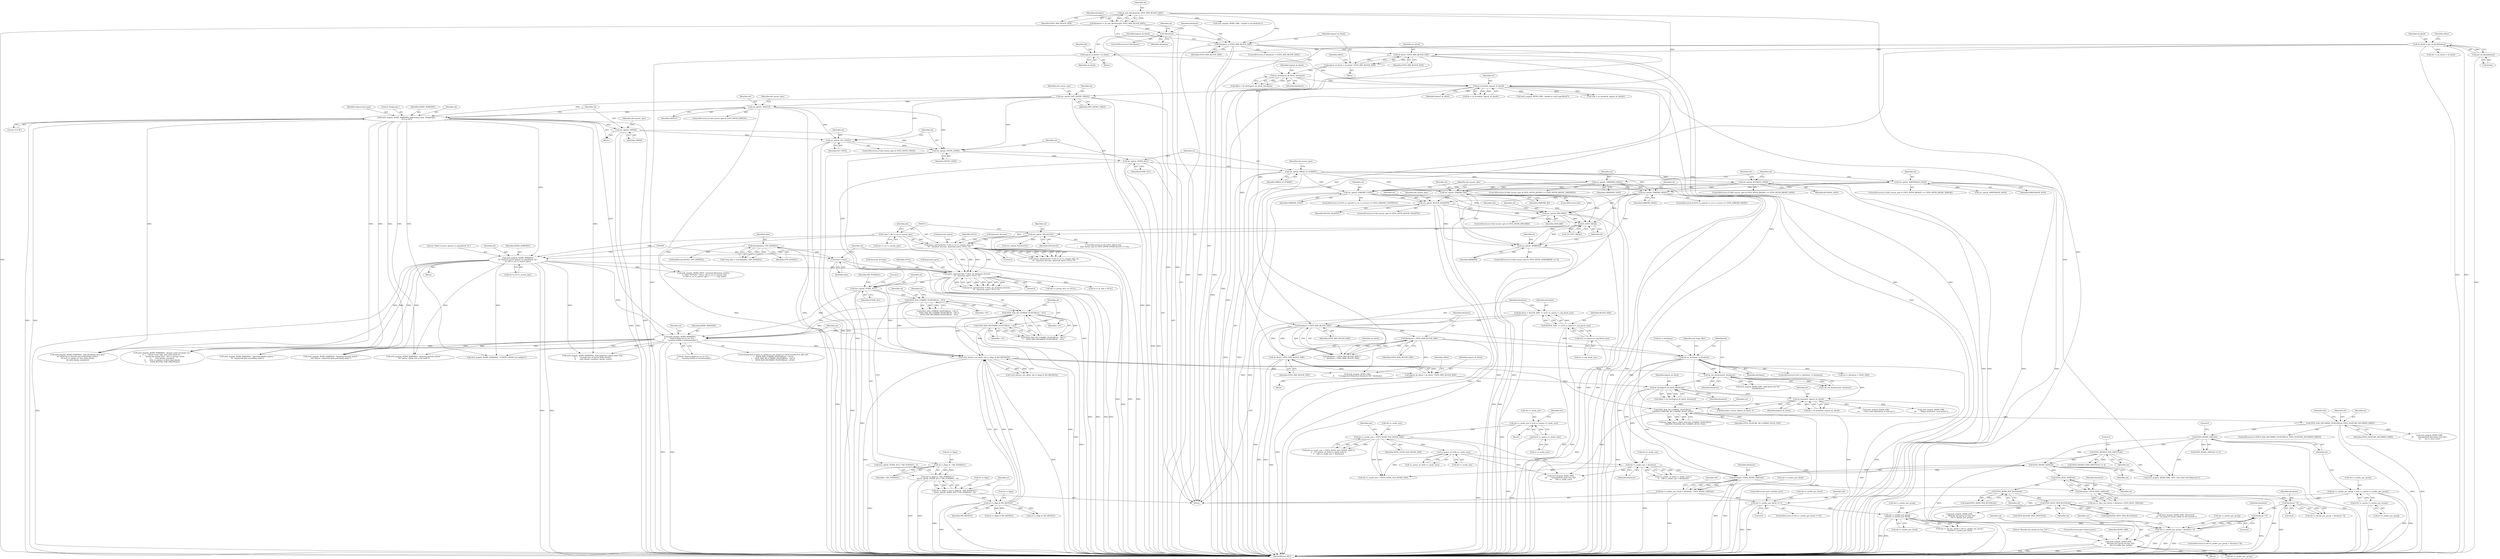 digraph "0_linux_0449641130f5652b344ef6fa39fa019d7e94660a@pointer" {
"1001044" [label="(Call,ext4_msg(sb, KERN_ERR,\n\t\t       \"#inodes per group too big: %lu\",\n\t\t       sbi->s_inodes_per_group))"];
"1000949" [label="(Call,EXT4_DESC_PER_BLOCK(sb))"];
"1000942" [label="(Call,EXT4_ADDR_PER_BLOCK(sb))"];
"1000922" [label="(Call,EXT4_DESC_SIZE(sb))"];
"1000896" [label="(Call,EXT4_INODE_SIZE(sb))"];
"1000882" [label="(Call,EXT4_INODE_SIZE(sb))"];
"1000826" [label="(Call,EXT4_HAS_INCOMPAT_FEATURE(sb, EXT4_FEATURE_INCOMPAT_64BIT))"];
"1000718" [label="(Call,EXT4_HAS_RO_COMPAT_FEATURE(sb,\n\t\t\t\tEXT4_FEATURE_RO_COMPAT_HUGE_FILE))"];
"1000675" [label="(Call,sb_bread(sb, logical_sb_block))"];
"1000651" [label="(Call,sb_set_blocksize(sb, blocksize))"];
"1000611" [label="(Call,ext4_feature_set_ok(sb, (sb->s_flags & MS_RDONLY)))"];
"1000599" [label="(Call,EXT4_HAS_RO_COMPAT_FEATURE(sb, ~0U))"];
"1000595" [label="(Call,EXT4_HAS_COMPAT_FEATURE(sb, ~0U))"];
"1000581" [label="(Call,test_opt(sb, POSIX_ACL))"];
"1000558" [label="(Call,parse_options((char *) data, sb, &journal_devnum,\n\t\t\t   &journal_ioprio, NULL, 0))"];
"1000559" [label="(Call,(char *) data)"];
"1000128" [label="(Call,kstrdup(data, GFP_KERNEL))"];
"1000547" [label="(Call,ext4_msg(sb, KERN_WARNING,\n\t\t\t \"failed to parse options in superblock: %s\",\n\t\t\t sbi->s_es->s_mount_opts))"];
"1000531" [label="(Call,parse_options((char *) sbi->s_es->s_mount_opts, sb,\n\t\t\t   &journal_devnum, &journal_ioprio, NULL, 0))"];
"1000532" [label="(Call,(char *) sbi->s_es->s_mount_opts)"];
"1000519" [label="(Call,IS_EXT3_SB(sb))"];
"1000464" [label="(Call,set_opt(sb, BLOCK_VALIDITY))"];
"1000457" [label="(Call,set_opt(sb, ERRORS_RO))"];
"1000408" [label="(Call,set_opt(sb, JOURNAL_DATA))"];
"1000399" [label="(Call,set_opt(sb, MBLK_IO_SUBMIT))"];
"1000396" [label="(Call,set_opt(sb, POSIX_ACL))"];
"1000393" [label="(Call,set_opt(sb, XATTR_USER))"];
"1000390" [label="(Call,set_opt(sb, NO_UID32))"];
"1000362" [label="(Call,set_opt(sb, INIT_INODE_TABLE))"];
"1000308" [label="(Call,sb_bread(sb, logical_sb_block))"];
"1000272" [label="(Call,sb_min_blocksize(sb, EXT4_MIN_BLOCK_SIZE))"];
"1000301" [label="(Call,logical_sb_block = sb_block)"];
"1000139" [label="(Call,sb_block = get_sb_block(&data))"];
"1000141" [label="(Call,get_sb_block(&data))"];
"1000296" [label="(Call,do_div(logical_sb_block, blocksize))"];
"1000289" [label="(Call,logical_sb_block = sb_block * EXT4_MIN_BLOCK_SIZE)"];
"1000291" [label="(Call,sb_block * EXT4_MIN_BLOCK_SIZE)"];
"1000285" [label="(Call,blocksize != EXT4_MIN_BLOCK_SIZE)"];
"1000276" [label="(Call,!blocksize)"];
"1000270" [label="(Call,blocksize = sb_min_blocksize(sb, EXT4_MIN_BLOCK_SIZE))"];
"1000369" [label="(Call,set_opt(sb, DEBUG))"];
"1000383" [label="(Call,set_opt(sb, GRPID))"];
"1000377" [label="(Call,ext4_msg(sb, KERN_WARNING, deprecated_msg, \"bsdgroups\",\n\t\t\t\"2.6.38\"))"];
"1000418" [label="(Call,set_opt(sb, ORDERED_DATA))"];
"1000428" [label="(Call,set_opt(sb, WRITEBACK_DATA))"];
"1000440" [label="(Call,set_opt(sb, ERRORS_PANIC))"];
"1000453" [label="(Call,set_opt(sb, ERRORS_CONT))"];
"1000471" [label="(Call,set_opt(sb, DISCARD))"];
"1000513" [label="(Call,set_opt(sb, BARRIER))"];
"1000526" [label="(Call,set_opt(sb, DELALLOC))"];
"1000602" [label="(Call,EXT4_HAS_INCOMPAT_FEATURE(sb, ~0U))"];
"1000605" [label="(Call,ext4_msg(sb, KERN_WARNING,\n\t\t       \"feature flags set on rev 0 fs, \"\n\t\t       \"running e2fsck is recommended\"))"];
"1000613" [label="(Call,sb->s_flags & MS_RDONLY)"];
"1000570" [label="(Call,sb->s_flags = (sb->s_flags & ~MS_POSIXACL) |\n\t\t(test_opt(sb, POSIX_ACL) ? MS_POSIXACL : 0))"];
"1000574" [label="(Call,(sb->s_flags & ~MS_POSIXACL) |\n\t\t(test_opt(sb, POSIX_ACL) ? MS_POSIXACL : 0))"];
"1000575" [label="(Call,sb->s_flags & ~MS_POSIXACL)"];
"1000643" [label="(Call,sb->s_blocksize != blocksize)"];
"1000629" [label="(Call,blocksize < EXT4_MIN_BLOCK_SIZE)"];
"1000619" [label="(Call,blocksize = BLOCK_SIZE << le32_to_cpu(es->s_log_block_size))"];
"1000621" [label="(Call,BLOCK_SIZE << le32_to_cpu(es->s_log_block_size))"];
"1000623" [label="(Call,le32_to_cpu(es->s_log_block_size))"];
"1000632" [label="(Call,blocksize > EXT4_MAX_BLOCK_SIZE)"];
"1000670" [label="(Call,do_div(logical_sb_block, blocksize))"];
"1000663" [label="(Call,logical_sb_block = sb_block * EXT4_MIN_BLOCK_SIZE)"];
"1000665" [label="(Call,sb_block * EXT4_MIN_BLOCK_SIZE)"];
"1000886" [label="(Call,EXT4_INODES_PER_GROUP(sb))"];
"1001036" [label="(Call,sbi->s_inodes_per_group > blocksize * 8)"];
"1000909" [label="(Call,sbi->s_inodes_per_group /\n\t\t\t\t\tsbi->s_inodes_per_block)"];
"1000871" [label="(Call,sbi->s_inodes_per_group = le32_to_cpu(es->s_inodes_per_group))"];
"1000875" [label="(Call,le32_to_cpu(es->s_inodes_per_group))"];
"1000899" [label="(Call,sbi->s_inodes_per_block == 0)"];
"1000890" [label="(Call,sbi->s_inodes_per_block = blocksize / EXT4_INODE_SIZE(sb))"];
"1000894" [label="(Call,blocksize / EXT4_INODE_SIZE(sb))"];
"1000788" [label="(Call,sbi->s_inode_size > blocksize)"];
"1000784" [label="(Call,is_power_of_2(sbi->s_inode_size))"];
"1000777" [label="(Call,sbi->s_inode_size < EXT4_GOOD_OLD_INODE_SIZE)"];
"1000759" [label="(Call,sbi->s_inode_size = le16_to_cpu(es->s_inode_size))"];
"1000763" [label="(Call,le16_to_cpu(es->s_inode_size))"];
"1001040" [label="(Call,blocksize * 8)"];
"1001023" [label="(Call,blocksize * 8)"];
"1000920" [label="(Call,blocksize / EXT4_DESC_SIZE(sb))"];
"1000769" [label="(Identifier,sbi)"];
"1000778" [label="(Call,sbi->s_inode_size)"];
"1000901" [label="(Identifier,sbi)"];
"1000897" [label="(Identifier,sb)"];
"1000881" [label="(Call,EXT4_INODE_SIZE(sb) == 0)"];
"1001898" [label="(Call,ext4_msg(sb, KERN_WARNING, \"Ignoring dioread_nolock \"\n\t\t\t\t\"option - block size is too small\"))"];
"1000604" [label="(Identifier,~0U)"];
"1000883" [label="(Identifier,sb)"];
"1000717" [label="(Identifier,has_huge_files)"];
"1001044" [label="(Call,ext4_msg(sb, KERN_ERR,\n\t\t       \"#inodes per group too big: %lu\",\n\t\t       sbi->s_inodes_per_group))"];
"1000585" [label="(Literal,0)"];
"1000176" [label="(Call,kzalloc(sizeof(*sbi), GFP_KERNEL))"];
"1000546" [label="(Block,)"];
"1000568" [label="(Literal,0)"];
"1000558" [label="(Call,parse_options((char *) data, sb, &journal_devnum,\n\t\t\t   &journal_ioprio, NULL, 0))"];
"1000579" [label="(Identifier,~MS_POSIXACL)"];
"1000384" [label="(Identifier,sb)"];
"1000876" [label="(Call,es->s_inodes_per_group)"];
"1000549" [label="(Identifier,KERN_WARNING)"];
"1000534" [label="(Call,sbi->s_es->s_mount_opts)"];
"1000594" [label="(Call,EXT4_HAS_COMPAT_FEATURE(sb, ~0U) ||\n\t     EXT4_HAS_RO_COMPAT_FEATURE(sb, ~0U) ||\n\t     EXT4_HAS_INCOMPAT_FEATURE(sb, ~0U))"];
"1000309" [label="(Identifier,sb)"];
"1000786" [label="(Identifier,sbi)"];
"1000888" [label="(Literal,0)"];
"1000279" [label="(Call,ext4_msg(sb, KERN_ERR, \"unable to set blocksize\"))"];
"1000561" [label="(Identifier,data)"];
"1000651" [label="(Call,sb_set_blocksize(sb, blocksize))"];
"1000898" [label="(ControlStructure,if (sbi->s_inodes_per_block == 0))"];
"1000126" [label="(Call,*orig_data = kstrdup(data, GFP_KERNEL))"];
"1000950" [label="(Identifier,sb)"];
"1000147" [label="(Identifier,offset)"];
"1000720" [label="(Identifier,EXT4_FEATURE_RO_COMPAT_HUGE_FILE)"];
"1001223" [label="(Call,sbi->s_group_desc == NULL)"];
"1000401" [label="(Identifier,MBLK_IO_SUBMIT)"];
"1001772" [label="(Call,sb->s_flags & MS_RDONLY)"];
"1000894" [label="(Call,blocksize / EXT4_INODE_SIZE(sb))"];
"1000286" [label="(Identifier,blocksize)"];
"1000455" [label="(Identifier,ERRORS_CONT)"];
"1000758" [label="(Block,)"];
"1000652" [label="(Identifier,sb)"];
"1000273" [label="(Identifier,sb)"];
"1000472" [label="(Identifier,sb)"];
"1000606" [label="(Identifier,sb)"];
"1000370" [label="(Identifier,sb)"];
"1001053" [label="(Identifier,err)"];
"1000392" [label="(Identifier,NO_UID32)"];
"1000948" [label="(Call,ilog2(EXT4_DESC_PER_BLOCK(sb)))"];
"1000849" [label="(Call,ext4_msg(sb, KERN_ERR,\n\t\t\t       \"unsupported descriptor size %lu\",\n\t\t\t       sbi->s_desc_size))"];
"1000277" [label="(Identifier,blocksize)"];
"1000663" [label="(Call,logical_sb_block = sb_block * EXT4_MIN_BLOCK_SIZE)"];
"1000886" [label="(Call,EXT4_INODES_PER_GROUP(sb))"];
"1000380" [label="(Identifier,deprecated_msg)"];
"1000672" [label="(Identifier,blocksize)"];
"1000629" [label="(Call,blocksize < EXT4_MIN_BLOCK_SIZE)"];
"1000539" [label="(Identifier,sb)"];
"1000825" [label="(ControlStructure,if (EXT4_HAS_INCOMPAT_FEATURE(sb, EXT4_FEATURE_INCOMPAT_64BIT)))"];
"1000420" [label="(Identifier,ORDERED_DATA)"];
"1000307" [label="(Identifier,bh)"];
"1001045" [label="(Identifier,sb)"];
"1000369" [label="(Call,set_opt(sb, DEBUG))"];
"1000643" [label="(Call,sb->s_blocksize != blocksize)"];
"1000631" [label="(Identifier,EXT4_MIN_BLOCK_SIZE)"];
"1000910" [label="(Call,sbi->s_inodes_per_group)"];
"1000453" [label="(Call,set_opt(sb, ERRORS_CONT))"];
"1000899" [label="(Call,sbi->s_inodes_per_block == 0)"];
"1000381" [label="(Literal,\"bsdgroups\")"];
"1000677" [label="(Identifier,logical_sb_block)"];
"1000393" [label="(Call,set_opt(sb, XATTR_USER))"];
"1000610" [label="(Call,!ext4_feature_set_ok(sb, (sb->s_flags & MS_RDONLY)))"];
"1001036" [label="(Call,sbi->s_inodes_per_group > blocksize * 8)"];
"1000895" [label="(Identifier,blocksize)"];
"1000310" [label="(Identifier,logical_sb_block)"];
"1000298" [label="(Identifier,blocksize)"];
"1000550" [label="(Literal,\"failed to parse options in superblock: %s\")"];
"1001035" [label="(ControlStructure,if (sbi->s_inodes_per_group > blocksize * 8))"];
"1000605" [label="(Call,ext4_msg(sb, KERN_WARNING,\n\t\t       \"feature flags set on rev 0 fs, \"\n\t\t       \"running e2fsck is recommended\"))"];
"1000907" [label="(Identifier,sbi)"];
"1000391" [label="(Identifier,sb)"];
"1000669" [label="(Identifier,offset)"];
"1000302" [label="(Identifier,logical_sb_block)"];
"1000385" [label="(Identifier,GRPID)"];
"1001024" [label="(Identifier,blocksize)"];
"1000913" [label="(Call,sbi->s_inodes_per_block)"];
"1000422" [label="(ControlStructure,if ((def_mount_opts & EXT4_DEFM_JMODE) == EXT4_DEFM_JMODE_WBACK))"];
"1000600" [label="(Identifier,sb)"];
"1000431" [label="(ControlStructure,if (le16_to_cpu(sbi->s_es->s_errors) == EXT4_ERRORS_PANIC))"];
"1000270" [label="(Call,blocksize = sb_min_blocksize(sb, EXT4_MIN_BLOCK_SIZE))"];
"1000665" [label="(Call,sb_block * EXT4_MIN_BLOCK_SIZE)"];
"1000271" [label="(Identifier,blocksize)"];
"1000882" [label="(Call,EXT4_INODE_SIZE(sb))"];
"1000603" [label="(Identifier,sb)"];
"1000388" [label="(Identifier,def_mount_opts)"];
"1000457" [label="(Call,set_opt(sb, ERRORS_RO))"];
"1000436" [label="(Identifier,sbi)"];
"1000458" [label="(Identifier,sb)"];
"1000397" [label="(Identifier,sb)"];
"1000785" [label="(Call,sbi->s_inode_size)"];
"1000916" [label="(Call,sbi->s_desc_per_block = blocksize / EXT4_DESC_SIZE(sb))"];
"1000782" [label="(Call,(!is_power_of_2(sbi->s_inode_size)) ||\n\t\t    (sbi->s_inode_size > blocksize))"];
"1001048" [label="(Call,sbi->s_inodes_per_group)"];
"1000275" [label="(ControlStructure,if (!blocksize))"];
"1000377" [label="(Call,ext4_msg(sb, KERN_WARNING, deprecated_msg, \"bsdgroups\",\n\t\t\t\"2.6.38\"))"];
"1000905" [label="(Call,sbi->s_itb_per_group = sbi->s_inodes_per_group /\n\t\t\t\t\tsbi->s_inodes_per_block)"];
"1000530" [label="(Call,!parse_options((char *) sbi->s_es->s_mount_opts, sb,\n\t\t\t   &journal_devnum, &journal_ioprio, NULL, 0))"];
"1000904" [label="(ControlStructure,goto cantfind_ext4;)"];
"1001865" [label="(Call,ext4_msg(sb, KERN_WARNING, \"Ignoring delalloc option - \"\n\t\t\t \"requested data journaling mode\"))"];
"1000551" [label="(Call,sbi->s_es->s_mount_opts)"];
"1001019" [label="(Call,sbi->s_blocks_per_group > blocksize * 8)"];
"1000788" [label="(Call,sbi->s_inode_size > blocksize)"];
"1000574" [label="(Call,(sb->s_flags & ~MS_POSIXACL) |\n\t\t(test_opt(sb, POSIX_ACL) ? MS_POSIXACL : 0))"];
"1000623" [label="(Call,le32_to_cpu(es->s_log_block_size))"];
"1000673" [label="(Call,bh = sb_bread(sb, logical_sb_block))"];
"1000532" [label="(Call,(char *) sbi->s_es->s_mount_opts)"];
"1000644" [label="(Call,sb->s_blocksize)"];
"1002227" [label="(MethodReturn,RET)"];
"1000227" [label="(Call,sbi->s_sb_block = sb_block)"];
"1000526" [label="(Call,set_opt(sb, DELALLOC))"];
"1000139" [label="(Call,sb_block = get_sb_block(&data))"];
"1000514" [label="(Identifier,sb)"];
"1000620" [label="(Identifier,blocksize)"];
"1001023" [label="(Call,blocksize * 8)"];
"1000297" [label="(Identifier,logical_sb_block)"];
"1000668" [label="(Call,offset = do_div(logical_sb_block, blocksize))"];
"1000396" [label="(Call,set_opt(sb, POSIX_ACL))"];
"1000612" [label="(Identifier,sb)"];
"1000860" [label="(Identifier,sbi)"];
"1000614" [label="(Call,sb->s_flags)"];
"1000647" [label="(Identifier,blocksize)"];
"1000792" [label="(Identifier,blocksize)"];
"1000611" [label="(Call,ext4_feature_set_ok(sb, (sb->s_flags & MS_RDONLY)))"];
"1000124" [label="(Block,)"];
"1000667" [label="(Identifier,EXT4_MIN_BLOCK_SIZE)"];
"1000363" [label="(Identifier,sb)"];
"1001041" [label="(Identifier,blocksize)"];
"1000582" [label="(Identifier,sb)"];
"1000943" [label="(Identifier,sb)"];
"1002076" [label="(Call,ext4_msg(sb, KERN_ERR, \"VFS: Can't find ext4 filesystem\"))"];
"1000308" [label="(Call,sb_bread(sb, logical_sb_block))"];
"1000410" [label="(Identifier,JOURNAL_DATA)"];
"1001072" [label="(Call,ext4_msg(sb, KERN_WARNING, \"CONFIG_LBDAF not enabled\"))"];
"1000300" [label="(Block,)"];
"1000562" [label="(Identifier,sb)"];
"1000379" [label="(Identifier,KERN_WARNING)"];
"1001124" [label="(Call,ext4_msg(sb, KERN_WARNING, \"bad geometry: first data\"\n\t\t\t \"block %u is beyond end of filesystem (%llu)\",\n\t\t\t le32_to_cpu(es->s_first_data_block),\n\t\t\t ext4_blocks_count(es)))"];
"1000428" [label="(Call,set_opt(sb, WRITEBACK_DATA))"];
"1000719" [label="(Identifier,sb)"];
"1000394" [label="(Identifier,sb)"];
"1000670" [label="(Call,do_div(logical_sb_block, blocksize))"];
"1000783" [label="(Call,!is_power_of_2(sbi->s_inode_size))"];
"1000887" [label="(Identifier,sb)"];
"1000402" [label="(ControlStructure,if ((def_mount_opts & EXT4_DEFM_JMODE) == EXT4_DEFM_JMODE_DATA))"];
"1000763" [label="(Call,le16_to_cpu(es->s_inode_size))"];
"1000303" [label="(Identifier,sb_block)"];
"1001107" [label="(Call,ext4_msg(sb, KERN_WARNING, \"bad geometry: block count %llu \"\n\t\t       \"exceeds size of device (%llu blocks)\",\n\t\t       ext4_blocks_count(es), blocks_count))"];
"1000515" [label="(Identifier,BARRIER)"];
"1000642" [label="(ControlStructure,if (sb->s_blocksize != blocksize))"];
"1000575" [label="(Call,sb->s_flags & ~MS_POSIXACL)"];
"1000284" [label="(ControlStructure,if (blocksize != EXT4_MIN_BLOCK_SIZE))"];
"1000454" [label="(Identifier,sb)"];
"1001892" [label="(Call,sb->s_blocksize < PAGE_SIZE)"];
"1000287" [label="(Identifier,EXT4_MIN_BLOCK_SIZE)"];
"1001532" [label="(Call,sb->s_flags & MS_RDONLY)"];
"1000400" [label="(Identifier,sb)"];
"1000923" [label="(Identifier,sb)"];
"1002211" [label="(Call,sb->s_fs_info = NULL)"];
"1000622" [label="(Identifier,BLOCK_SIZE)"];
"1000583" [label="(Identifier,POSIX_ACL)"];
"1000276" [label="(Call,!blocksize)"];
"1001165" [label="(Call,ext4_msg(sb, KERN_WARNING, \"groups count too large: %u \"\n\t\t       \"(block count %llu, first data block %u, \"\n\t\t       \"blocks per group %lu)\", sbi->s_groups_count,\n\t\t       ext4_blocks_count(es),\n\t\t       le32_to_cpu(es->s_first_data_block),\n\t\t       EXT4_BLOCKS_PER_GROUP(sb)))"];
"1000633" [label="(Identifier,blocksize)"];
"1000430" [label="(Identifier,WRITEBACK_DATA)"];
"1000884" [label="(Literal,0)"];
"1000130" [label="(Identifier,GFP_KERNEL)"];
"1000716" [label="(Call,has_huge_files = EXT4_HAS_RO_COMPAT_FEATURE(sb,\n\t\t\t\tEXT4_FEATURE_RO_COMPAT_HUGE_FILE))"];
"1000469" [label="(Identifier,def_mount_opts)"];
"1000571" [label="(Call,sb->s_flags)"];
"1000777" [label="(Call,sbi->s_inode_size < EXT4_GOOD_OLD_INODE_SIZE)"];
"1000596" [label="(Identifier,sb)"];
"1000367" [label="(Identifier,def_mount_opts)"];
"1000595" [label="(Call,EXT4_HAS_COMPAT_FEATURE(sb, ~0U))"];
"1000559" [label="(Call,(char *) data)"];
"1000909" [label="(Call,sbi->s_inodes_per_group /\n\t\t\t\t\tsbi->s_inodes_per_block)"];
"1001856" [label="(Call,test_opt(sb, DELALLOC))"];
"1000520" [label="(Identifier,sb)"];
"1000544" [label="(Identifier,NULL)"];
"1000759" [label="(Call,sbi->s_inode_size = le16_to_cpu(es->s_inode_size))"];
"1000664" [label="(Identifier,logical_sb_block)"];
"1000636" [label="(Call,ext4_msg(sb, KERN_ERR,\n\t\t       \"Unsupported filesystem blocksize %d\", blocksize))"];
"1000941" [label="(Call,ilog2(EXT4_ADDR_PER_BLOCK(sb)))"];
"1000429" [label="(Identifier,sb)"];
"1001037" [label="(Call,sbi->s_inodes_per_group)"];
"1001551" [label="(Call,set_opt(sb, WRITEBACK_DATA))"];
"1000456" [label="(ControlStructure,else)"];
"1000441" [label="(Identifier,sb)"];
"1000576" [label="(Call,sb->s_flags)"];
"1000828" [label="(Identifier,EXT4_FEATURE_INCOMPAT_64BIT)"];
"1001025" [label="(Literal,8)"];
"1000295" [label="(Identifier,offset)"];
"1002034" [label="(Call,ext4_msg(sb, KERN_INFO, \"mounted filesystem with%s. \"\n \t\t \"Opts: %s%s%s\", descr, sbi->s_es->s_mount_opts,\n \t\t *sbi->s_es->s_mount_opts ? \"; \" : \"\", orig_data))"];
"1000608" [label="(Literal,\"feature flags set on rev 0 fs, \"\n\t\t       \"running e2fsck is recommended\")"];
"1000383" [label="(Call,set_opt(sb, GRPID))"];
"1000650" [label="(Call,!sb_set_blocksize(sb, blocksize))"];
"1000597" [label="(Identifier,~0U)"];
"1000418" [label="(Call,set_opt(sb, ORDERED_DATA))"];
"1000557" [label="(Call,!parse_options((char *) data, sb, &journal_devnum,\n\t\t\t   &journal_ioprio, NULL, 0))"];
"1000294" [label="(Call,offset = do_div(logical_sb_block, blocksize))"];
"1000473" [label="(Identifier,DISCARD)"];
"1000872" [label="(Call,sbi->s_inodes_per_group)"];
"1000274" [label="(Identifier,EXT4_MIN_BLOCK_SIZE)"];
"1000140" [label="(Identifier,sb_block)"];
"1000920" [label="(Call,blocksize / EXT4_DESC_SIZE(sb))"];
"1000129" [label="(Identifier,data)"];
"1000376" [label="(Block,)"];
"1000885" [label="(Call,EXT4_INODES_PER_GROUP(sb) == 0)"];
"1000900" [label="(Call,sbi->s_inodes_per_block)"];
"1000628" [label="(Call,blocksize < EXT4_MIN_BLOCK_SIZE ||\n\t    blocksize > EXT4_MAX_BLOCK_SIZE)"];
"1000405" [label="(Identifier,def_mount_opts)"];
"1000398" [label="(Identifier,POSIX_ACL)"];
"1000272" [label="(Call,sb_min_blocksize(sb, EXT4_MIN_BLOCK_SIZE))"];
"1000601" [label="(Identifier,~0U)"];
"1000128" [label="(Call,kstrdup(data, GFP_KERNEL))"];
"1000301" [label="(Call,logical_sb_block = sb_block)"];
"1001040" [label="(Call,blocksize * 8)"];
"1000296" [label="(Call,do_div(logical_sb_block, blocksize))"];
"1000290" [label="(Identifier,logical_sb_block)"];
"1000399" [label="(Call,set_opt(sb, MBLK_IO_SUBMIT))"];
"1001047" [label="(Literal,\"#inodes per group too big: %lu\")"];
"1000764" [label="(Call,es->s_inode_size)"];
"1000598" [label="(Call,EXT4_HAS_RO_COMPAT_FEATURE(sb, ~0U) ||\n\t     EXT4_HAS_INCOMPAT_FEATURE(sb, ~0U))"];
"1000903" [label="(Literal,0)"];
"1000390" [label="(Call,set_opt(sb, NO_UID32))"];
"1000586" [label="(ControlStructure,if (le32_to_cpu(es->s_rev_level) == EXT4_GOOD_OLD_REV &&\n\t    (EXT4_HAS_COMPAT_FEATURE(sb, ~0U) ||\n\t     EXT4_HAS_RO_COMPAT_FEATURE(sb, ~0U) ||\n\t     EXT4_HAS_INCOMPAT_FEATURE(sb, ~0U))))"];
"1000921" [label="(Identifier,blocksize)"];
"1000760" [label="(Call,sbi->s_inode_size)"];
"1000648" [label="(Block,)"];
"1001884" [label="(Call,ext4_msg(sb, KERN_WARNING, \"Ignoring dioread_nolock \"\n\t\t\t\t\"option - requested data journaling mode\"))"];
"1000599" [label="(Call,EXT4_HAS_RO_COMPAT_FEATURE(sb, ~0U))"];
"1000591" [label="(Identifier,es)"];
"1000540" [label="(Call,&journal_devnum)"];
"1000875" [label="(Call,le32_to_cpu(es->s_inodes_per_group))"];
"1000141" [label="(Call,get_sb_block(&data))"];
"1001261" [label="(Call,descriptor_loc(sb, logical_sb_block, i))"];
"1001042" [label="(Literal,8)"];
"1000364" [label="(Identifier,INIT_INODE_TABLE)"];
"1000288" [label="(Block,)"];
"1000547" [label="(Call,ext4_msg(sb, KERN_WARNING,\n\t\t\t \"failed to parse options in superblock: %s\",\n\t\t\t sbi->s_es->s_mount_opts))"];
"1000781" [label="(Identifier,EXT4_GOOD_OLD_INODE_SIZE)"];
"1000519" [label="(Call,IS_EXT3_SB(sb))"];
"1000666" [label="(Identifier,sb_block)"];
"1000563" [label="(Call,&journal_devnum)"];
"1000382" [label="(Literal,\"2.6.38\")"];
"1000653" [label="(Identifier,blocksize)"];
"1000580" [label="(Call,test_opt(sb, POSIX_ACL) ? MS_POSIXACL : 0)"];
"1000378" [label="(Identifier,sb)"];
"1000634" [label="(Identifier,EXT4_MAX_BLOCK_SIZE)"];
"1000528" [label="(Identifier,DELALLOC)"];
"1000567" [label="(Identifier,NULL)"];
"1000632" [label="(Call,blocksize > EXT4_MAX_BLOCK_SIZE)"];
"1000624" [label="(Call,es->s_log_block_size)"];
"1000890" [label="(Call,sbi->s_inodes_per_block = blocksize / EXT4_INODE_SIZE(sb))"];
"1000419" [label="(Identifier,sb)"];
"1000280" [label="(Identifier,sb)"];
"1000942" [label="(Call,EXT4_ADDR_PER_BLOCK(sb))"];
"1000285" [label="(Call,blocksize != EXT4_MIN_BLOCK_SIZE)"];
"1001051" [label="(ControlStructure,goto failed_mount;)"];
"1000362" [label="(Call,set_opt(sb, INIT_INODE_TABLE))"];
"1000289" [label="(Call,logical_sb_block = sb_block * EXT4_MIN_BLOCK_SIZE)"];
"1000476" [label="(Identifier,sbi)"];
"1000584" [label="(Identifier,MS_POSIXACL)"];
"1000467" [label="(ControlStructure,if (def_mount_opts & EXT4_DEFM_DISCARD))"];
"1000527" [label="(Identifier,sb)"];
"1000682" [label="(Call,ext4_msg(sb, KERN_ERR,\n\t\t\t       \"Can't read superblock on 2nd try\"))"];
"1000676" [label="(Identifier,sb)"];
"1000545" [label="(Literal,0)"];
"1000442" [label="(Identifier,ERRORS_PANIC)"];
"1000516" [label="(ControlStructure,if (!IS_EXT3_SB(sb) &&\n\t    ((def_mount_opts & EXT4_DEFM_NODELALLOC) == 0)))"];
"1000718" [label="(Call,EXT4_HAS_RO_COMPAT_FEATURE(sb,\n\t\t\t\tEXT4_FEATURE_RO_COMPAT_HUGE_FILE))"];
"1000789" [label="(Call,sbi->s_inode_size)"];
"1001063" [label="(Call,ext4_msg(sb, KERN_ERR, \"filesystem\"\n\t\t\t \" too large to mount safely on this system\"))"];
"1000619" [label="(Call,blocksize = BLOCK_SIZE << le32_to_cpu(es->s_log_block_size))"];
"1001043" [label="(Block,)"];
"1000548" [label="(Identifier,sb)"];
"1000655" [label="(Call,ext4_msg(sb, KERN_ERR, \"bad block size %d\",\n\t\t\t\t\tblocksize))"];
"1000531" [label="(Call,parse_options((char *) sbi->s_es->s_mount_opts, sb,\n\t\t\t   &journal_devnum, &journal_ioprio, NULL, 0))"];
"1000312" [label="(Call,ext4_msg(sb, KERN_ERR, \"unable to read superblock\"))"];
"1000581" [label="(Call,test_opt(sb, POSIX_ACL))"];
"1001027" [label="(Call,ext4_msg(sb, KERN_ERR,\n\t\t       \"#blocks per group too big: %lu\",\n\t\t       sbi->s_blocks_per_group))"];
"1000374" [label="(Identifier,def_mount_opts)"];
"1000408" [label="(Call,set_opt(sb, JOURNAL_DATA))"];
"1000711" [label="(Call,ext4_msg(sb, KERN_ERR,\n\t\t\t       \"Magic mismatch, very weird!\"))"];
"1000613" [label="(Call,sb->s_flags & MS_RDONLY)"];
"1000440" [label="(Call,set_opt(sb, ERRORS_PANIC))"];
"1000607" [label="(Identifier,KERN_WARNING)"];
"1000513" [label="(Call,set_opt(sb, BARRIER))"];
"1000617" [label="(Identifier,MS_RDONLY)"];
"1000675" [label="(Call,sb_bread(sb, logical_sb_block))"];
"1000305" [label="(Call,!(bh = sb_bread(sb, logical_sb_block)))"];
"1000542" [label="(Call,&journal_ioprio)"];
"1000292" [label="(Identifier,sb_block)"];
"1000834" [label="(Identifier,sbi)"];
"1000784" [label="(Call,is_power_of_2(sbi->s_inode_size))"];
"1000365" [label="(ControlStructure,if (def_mount_opts & EXT4_DEFM_DEBUG))"];
"1000371" [label="(Identifier,DEBUG)"];
"1000507" [label="(ControlStructure,if ((def_mount_opts & EXT4_DEFM_NOBARRIER) == 0))"];
"1000803" [label="(Call,sbi->s_inode_size > EXT4_GOOD_OLD_INODE_SIZE)"];
"1000465" [label="(Identifier,sb)"];
"1000794" [label="(Call,ext4_msg(sb, KERN_ERR,\n\t\t\t       \"unsupported inode size: %d\",\n\t\t\t       sbi->s_inode_size))"];
"1000630" [label="(Identifier,blocksize)"];
"1000471" [label="(Call,set_opt(sb, DISCARD))"];
"1000891" [label="(Call,sbi->s_inodes_per_block)"];
"1000409" [label="(Identifier,sb)"];
"1000293" [label="(Identifier,EXT4_MIN_BLOCK_SIZE)"];
"1000570" [label="(Call,sb->s_flags = (sb->s_flags & ~MS_POSIXACL) |\n\t\t(test_opt(sb, POSIX_ACL) ? MS_POSIXACL : 0))"];
"1001046" [label="(Identifier,KERN_ERR)"];
"1000306" [label="(Call,bh = sb_bread(sb, logical_sb_block))"];
"1000444" [label="(ControlStructure,if (le16_to_cpu(sbi->s_es->s_errors) == EXT4_ERRORS_CONTINUE))"];
"1000871" [label="(Call,sbi->s_inodes_per_group = le32_to_cpu(es->s_inodes_per_group))"];
"1000464" [label="(Call,set_opt(sb, BLOCK_VALIDITY))"];
"1000565" [label="(Call,&journal_ioprio)"];
"1000896" [label="(Call,EXT4_INODE_SIZE(sb))"];
"1001082" [label="(Call,EXT4_BLOCKS_PER_GROUP(sb))"];
"1000671" [label="(Identifier,logical_sb_block)"];
"1000462" [label="(Identifier,def_mount_opts)"];
"1000291" [label="(Call,sb_block * EXT4_MIN_BLOCK_SIZE)"];
"1000459" [label="(Identifier,ERRORS_RO)"];
"1000412" [label="(ControlStructure,if ((def_mount_opts & EXT4_DEFM_JMODE) == EXT4_DEFM_JMODE_ORDERED))"];
"1000395" [label="(Identifier,XATTR_USER)"];
"1000922" [label="(Call,EXT4_DESC_SIZE(sb))"];
"1000386" [label="(ControlStructure,if (def_mount_opts & EXT4_DEFM_UID16))"];
"1000949" [label="(Call,EXT4_DESC_PER_BLOCK(sb))"];
"1000466" [label="(Identifier,BLOCK_VALIDITY)"];
"1000518" [label="(Call,!IS_EXT3_SB(sb))"];
"1000142" [label="(Call,&data)"];
"1000460" [label="(ControlStructure,if (def_mount_opts & EXT4_DEFM_BLOCK_VALIDITY))"];
"1000826" [label="(Call,EXT4_HAS_INCOMPAT_FEATURE(sb, EXT4_FEATURE_INCOMPAT_64BIT))"];
"1000827" [label="(Identifier,sb)"];
"1000602" [label="(Call,EXT4_HAS_INCOMPAT_FEATURE(sb, ~0U))"];
"1000621" [label="(Call,BLOCK_SIZE << le32_to_cpu(es->s_log_block_size))"];
"1000776" [label="(Call,(sbi->s_inode_size < EXT4_GOOD_OLD_INODE_SIZE) ||\n\t\t    (!is_power_of_2(sbi->s_inode_size)) ||\n\t\t    (sbi->s_inode_size > blocksize))"];
"1001044" -> "1001043"  [label="AST: "];
"1001044" -> "1001048"  [label="CFG: "];
"1001045" -> "1001044"  [label="AST: "];
"1001046" -> "1001044"  [label="AST: "];
"1001047" -> "1001044"  [label="AST: "];
"1001048" -> "1001044"  [label="AST: "];
"1001051" -> "1001044"  [label="CFG: "];
"1001044" -> "1002227"  [label="DDG: "];
"1001044" -> "1002227"  [label="DDG: "];
"1001044" -> "1002227"  [label="DDG: "];
"1001044" -> "1002227"  [label="DDG: "];
"1000949" -> "1001044"  [label="DDG: "];
"1001036" -> "1001044"  [label="DDG: "];
"1000949" -> "1000948"  [label="AST: "];
"1000949" -> "1000950"  [label="CFG: "];
"1000950" -> "1000949"  [label="AST: "];
"1000948" -> "1000949"  [label="CFG: "];
"1000949" -> "1000948"  [label="DDG: "];
"1000942" -> "1000949"  [label="DDG: "];
"1000949" -> "1001027"  [label="DDG: "];
"1000949" -> "1001063"  [label="DDG: "];
"1000949" -> "1001082"  [label="DDG: "];
"1000942" -> "1000941"  [label="AST: "];
"1000942" -> "1000943"  [label="CFG: "];
"1000943" -> "1000942"  [label="AST: "];
"1000941" -> "1000942"  [label="CFG: "];
"1000942" -> "1000941"  [label="DDG: "];
"1000922" -> "1000942"  [label="DDG: "];
"1000922" -> "1000920"  [label="AST: "];
"1000922" -> "1000923"  [label="CFG: "];
"1000923" -> "1000922"  [label="AST: "];
"1000920" -> "1000922"  [label="CFG: "];
"1000922" -> "1000920"  [label="DDG: "];
"1000896" -> "1000922"  [label="DDG: "];
"1000896" -> "1000894"  [label="AST: "];
"1000896" -> "1000897"  [label="CFG: "];
"1000897" -> "1000896"  [label="AST: "];
"1000894" -> "1000896"  [label="CFG: "];
"1000896" -> "1002227"  [label="DDG: "];
"1000896" -> "1000894"  [label="DDG: "];
"1000882" -> "1000896"  [label="DDG: "];
"1000886" -> "1000896"  [label="DDG: "];
"1000896" -> "1002076"  [label="DDG: "];
"1000882" -> "1000881"  [label="AST: "];
"1000882" -> "1000883"  [label="CFG: "];
"1000883" -> "1000882"  [label="AST: "];
"1000884" -> "1000882"  [label="CFG: "];
"1000882" -> "1002227"  [label="DDG: "];
"1000882" -> "1000881"  [label="DDG: "];
"1000826" -> "1000882"  [label="DDG: "];
"1000882" -> "1000886"  [label="DDG: "];
"1000882" -> "1002076"  [label="DDG: "];
"1000826" -> "1000825"  [label="AST: "];
"1000826" -> "1000828"  [label="CFG: "];
"1000827" -> "1000826"  [label="AST: "];
"1000828" -> "1000826"  [label="AST: "];
"1000834" -> "1000826"  [label="CFG: "];
"1000860" -> "1000826"  [label="CFG: "];
"1000826" -> "1002227"  [label="DDG: "];
"1000826" -> "1002227"  [label="DDG: "];
"1000718" -> "1000826"  [label="DDG: "];
"1000826" -> "1000849"  [label="DDG: "];
"1000718" -> "1000716"  [label="AST: "];
"1000718" -> "1000720"  [label="CFG: "];
"1000719" -> "1000718"  [label="AST: "];
"1000720" -> "1000718"  [label="AST: "];
"1000716" -> "1000718"  [label="CFG: "];
"1000718" -> "1002227"  [label="DDG: "];
"1000718" -> "1000716"  [label="DDG: "];
"1000718" -> "1000716"  [label="DDG: "];
"1000675" -> "1000718"  [label="DDG: "];
"1000611" -> "1000718"  [label="DDG: "];
"1000718" -> "1000794"  [label="DDG: "];
"1000675" -> "1000673"  [label="AST: "];
"1000675" -> "1000677"  [label="CFG: "];
"1000676" -> "1000675"  [label="AST: "];
"1000677" -> "1000675"  [label="AST: "];
"1000673" -> "1000675"  [label="CFG: "];
"1000675" -> "1002227"  [label="DDG: "];
"1000675" -> "1000673"  [label="DDG: "];
"1000675" -> "1000673"  [label="DDG: "];
"1000651" -> "1000675"  [label="DDG: "];
"1000670" -> "1000675"  [label="DDG: "];
"1000675" -> "1000682"  [label="DDG: "];
"1000675" -> "1000711"  [label="DDG: "];
"1000675" -> "1001261"  [label="DDG: "];
"1000651" -> "1000650"  [label="AST: "];
"1000651" -> "1000653"  [label="CFG: "];
"1000652" -> "1000651"  [label="AST: "];
"1000653" -> "1000651"  [label="AST: "];
"1000650" -> "1000651"  [label="CFG: "];
"1000651" -> "1000650"  [label="DDG: "];
"1000651" -> "1000650"  [label="DDG: "];
"1000611" -> "1000651"  [label="DDG: "];
"1000643" -> "1000651"  [label="DDG: "];
"1000651" -> "1000655"  [label="DDG: "];
"1000651" -> "1000655"  [label="DDG: "];
"1000651" -> "1000670"  [label="DDG: "];
"1000611" -> "1000610"  [label="AST: "];
"1000611" -> "1000613"  [label="CFG: "];
"1000612" -> "1000611"  [label="AST: "];
"1000613" -> "1000611"  [label="AST: "];
"1000610" -> "1000611"  [label="CFG: "];
"1000611" -> "1002227"  [label="DDG: "];
"1000611" -> "1002227"  [label="DDG: "];
"1000611" -> "1000610"  [label="DDG: "];
"1000611" -> "1000610"  [label="DDG: "];
"1000599" -> "1000611"  [label="DDG: "];
"1000595" -> "1000611"  [label="DDG: "];
"1000581" -> "1000611"  [label="DDG: "];
"1000602" -> "1000611"  [label="DDG: "];
"1000605" -> "1000611"  [label="DDG: "];
"1000613" -> "1000611"  [label="DDG: "];
"1000613" -> "1000611"  [label="DDG: "];
"1000611" -> "1000636"  [label="DDG: "];
"1000599" -> "1000598"  [label="AST: "];
"1000599" -> "1000601"  [label="CFG: "];
"1000600" -> "1000599"  [label="AST: "];
"1000601" -> "1000599"  [label="AST: "];
"1000603" -> "1000599"  [label="CFG: "];
"1000598" -> "1000599"  [label="CFG: "];
"1000599" -> "1002227"  [label="DDG: "];
"1000599" -> "1000598"  [label="DDG: "];
"1000599" -> "1000598"  [label="DDG: "];
"1000595" -> "1000599"  [label="DDG: "];
"1000595" -> "1000599"  [label="DDG: "];
"1000599" -> "1000602"  [label="DDG: "];
"1000599" -> "1000602"  [label="DDG: "];
"1000599" -> "1000605"  [label="DDG: "];
"1000595" -> "1000594"  [label="AST: "];
"1000595" -> "1000597"  [label="CFG: "];
"1000596" -> "1000595"  [label="AST: "];
"1000597" -> "1000595"  [label="AST: "];
"1000600" -> "1000595"  [label="CFG: "];
"1000594" -> "1000595"  [label="CFG: "];
"1000595" -> "1002227"  [label="DDG: "];
"1000595" -> "1000594"  [label="DDG: "];
"1000595" -> "1000594"  [label="DDG: "];
"1000581" -> "1000595"  [label="DDG: "];
"1000595" -> "1000605"  [label="DDG: "];
"1000581" -> "1000580"  [label="AST: "];
"1000581" -> "1000583"  [label="CFG: "];
"1000582" -> "1000581"  [label="AST: "];
"1000583" -> "1000581"  [label="AST: "];
"1000584" -> "1000581"  [label="CFG: "];
"1000585" -> "1000581"  [label="CFG: "];
"1000581" -> "1002227"  [label="DDG: "];
"1000558" -> "1000581"  [label="DDG: "];
"1000396" -> "1000581"  [label="DDG: "];
"1000581" -> "1000605"  [label="DDG: "];
"1000558" -> "1000557"  [label="AST: "];
"1000558" -> "1000568"  [label="CFG: "];
"1000559" -> "1000558"  [label="AST: "];
"1000562" -> "1000558"  [label="AST: "];
"1000563" -> "1000558"  [label="AST: "];
"1000565" -> "1000558"  [label="AST: "];
"1000567" -> "1000558"  [label="AST: "];
"1000568" -> "1000558"  [label="AST: "];
"1000557" -> "1000558"  [label="CFG: "];
"1000558" -> "1002227"  [label="DDG: "];
"1000558" -> "1002227"  [label="DDG: "];
"1000558" -> "1002227"  [label="DDG: "];
"1000558" -> "1002227"  [label="DDG: "];
"1000558" -> "1000557"  [label="DDG: "];
"1000558" -> "1000557"  [label="DDG: "];
"1000558" -> "1000557"  [label="DDG: "];
"1000558" -> "1000557"  [label="DDG: "];
"1000558" -> "1000557"  [label="DDG: "];
"1000558" -> "1000557"  [label="DDG: "];
"1000559" -> "1000558"  [label="DDG: "];
"1000547" -> "1000558"  [label="DDG: "];
"1000531" -> "1000558"  [label="DDG: "];
"1000531" -> "1000558"  [label="DDG: "];
"1000531" -> "1000558"  [label="DDG: "];
"1000531" -> "1000558"  [label="DDG: "];
"1000558" -> "1001223"  [label="DDG: "];
"1000558" -> "1002211"  [label="DDG: "];
"1000559" -> "1000561"  [label="CFG: "];
"1000560" -> "1000559"  [label="AST: "];
"1000561" -> "1000559"  [label="AST: "];
"1000562" -> "1000559"  [label="CFG: "];
"1000559" -> "1002227"  [label="DDG: "];
"1000128" -> "1000559"  [label="DDG: "];
"1000128" -> "1000126"  [label="AST: "];
"1000128" -> "1000130"  [label="CFG: "];
"1000129" -> "1000128"  [label="AST: "];
"1000130" -> "1000128"  [label="AST: "];
"1000126" -> "1000128"  [label="CFG: "];
"1000128" -> "1002227"  [label="DDG: "];
"1000128" -> "1000126"  [label="DDG: "];
"1000128" -> "1000126"  [label="DDG: "];
"1000128" -> "1000176"  [label="DDG: "];
"1000547" -> "1000546"  [label="AST: "];
"1000547" -> "1000551"  [label="CFG: "];
"1000548" -> "1000547"  [label="AST: "];
"1000549" -> "1000547"  [label="AST: "];
"1000550" -> "1000547"  [label="AST: "];
"1000551" -> "1000547"  [label="AST: "];
"1000560" -> "1000547"  [label="CFG: "];
"1000547" -> "1002227"  [label="DDG: "];
"1000547" -> "1002227"  [label="DDG: "];
"1000547" -> "1002227"  [label="DDG: "];
"1000531" -> "1000547"  [label="DDG: "];
"1000377" -> "1000547"  [label="DDG: "];
"1000532" -> "1000547"  [label="DDG: "];
"1000547" -> "1000605"  [label="DDG: "];
"1000547" -> "1001072"  [label="DDG: "];
"1000547" -> "1001107"  [label="DDG: "];
"1000547" -> "1001124"  [label="DDG: "];
"1000547" -> "1001165"  [label="DDG: "];
"1000547" -> "1001865"  [label="DDG: "];
"1000547" -> "1001884"  [label="DDG: "];
"1000547" -> "1001898"  [label="DDG: "];
"1000547" -> "1002034"  [label="DDG: "];
"1000531" -> "1000530"  [label="AST: "];
"1000531" -> "1000545"  [label="CFG: "];
"1000532" -> "1000531"  [label="AST: "];
"1000539" -> "1000531"  [label="AST: "];
"1000540" -> "1000531"  [label="AST: "];
"1000542" -> "1000531"  [label="AST: "];
"1000544" -> "1000531"  [label="AST: "];
"1000545" -> "1000531"  [label="AST: "];
"1000530" -> "1000531"  [label="CFG: "];
"1000531" -> "1002227"  [label="DDG: "];
"1000531" -> "1000530"  [label="DDG: "];
"1000531" -> "1000530"  [label="DDG: "];
"1000531" -> "1000530"  [label="DDG: "];
"1000531" -> "1000530"  [label="DDG: "];
"1000531" -> "1000530"  [label="DDG: "];
"1000531" -> "1000530"  [label="DDG: "];
"1000532" -> "1000531"  [label="DDG: "];
"1000519" -> "1000531"  [label="DDG: "];
"1000526" -> "1000531"  [label="DDG: "];
"1000532" -> "1000534"  [label="CFG: "];
"1000533" -> "1000532"  [label="AST: "];
"1000534" -> "1000532"  [label="AST: "];
"1000539" -> "1000532"  [label="CFG: "];
"1000532" -> "1002227"  [label="DDG: "];
"1000532" -> "1002034"  [label="DDG: "];
"1000519" -> "1000518"  [label="AST: "];
"1000519" -> "1000520"  [label="CFG: "];
"1000520" -> "1000519"  [label="AST: "];
"1000518" -> "1000519"  [label="CFG: "];
"1000519" -> "1000518"  [label="DDG: "];
"1000464" -> "1000519"  [label="DDG: "];
"1000471" -> "1000519"  [label="DDG: "];
"1000513" -> "1000519"  [label="DDG: "];
"1000457" -> "1000519"  [label="DDG: "];
"1000440" -> "1000519"  [label="DDG: "];
"1000453" -> "1000519"  [label="DDG: "];
"1000519" -> "1000526"  [label="DDG: "];
"1000464" -> "1000460"  [label="AST: "];
"1000464" -> "1000466"  [label="CFG: "];
"1000465" -> "1000464"  [label="AST: "];
"1000466" -> "1000464"  [label="AST: "];
"1000469" -> "1000464"  [label="CFG: "];
"1000464" -> "1002227"  [label="DDG: "];
"1000464" -> "1002227"  [label="DDG: "];
"1000457" -> "1000464"  [label="DDG: "];
"1000440" -> "1000464"  [label="DDG: "];
"1000453" -> "1000464"  [label="DDG: "];
"1000464" -> "1000471"  [label="DDG: "];
"1000464" -> "1000513"  [label="DDG: "];
"1000457" -> "1000456"  [label="AST: "];
"1000457" -> "1000459"  [label="CFG: "];
"1000458" -> "1000457"  [label="AST: "];
"1000459" -> "1000457"  [label="AST: "];
"1000462" -> "1000457"  [label="CFG: "];
"1000457" -> "1002227"  [label="DDG: "];
"1000457" -> "1002227"  [label="DDG: "];
"1000408" -> "1000457"  [label="DDG: "];
"1000399" -> "1000457"  [label="DDG: "];
"1000418" -> "1000457"  [label="DDG: "];
"1000428" -> "1000457"  [label="DDG: "];
"1000457" -> "1000471"  [label="DDG: "];
"1000457" -> "1000513"  [label="DDG: "];
"1000408" -> "1000402"  [label="AST: "];
"1000408" -> "1000410"  [label="CFG: "];
"1000409" -> "1000408"  [label="AST: "];
"1000410" -> "1000408"  [label="AST: "];
"1000436" -> "1000408"  [label="CFG: "];
"1000408" -> "1002227"  [label="DDG: "];
"1000408" -> "1002227"  [label="DDG: "];
"1000399" -> "1000408"  [label="DDG: "];
"1000408" -> "1000440"  [label="DDG: "];
"1000408" -> "1000453"  [label="DDG: "];
"1000399" -> "1000124"  [label="AST: "];
"1000399" -> "1000401"  [label="CFG: "];
"1000400" -> "1000399"  [label="AST: "];
"1000401" -> "1000399"  [label="AST: "];
"1000405" -> "1000399"  [label="CFG: "];
"1000399" -> "1002227"  [label="DDG: "];
"1000399" -> "1002227"  [label="DDG: "];
"1000396" -> "1000399"  [label="DDG: "];
"1000399" -> "1000418"  [label="DDG: "];
"1000399" -> "1000428"  [label="DDG: "];
"1000399" -> "1000440"  [label="DDG: "];
"1000399" -> "1000453"  [label="DDG: "];
"1000396" -> "1000124"  [label="AST: "];
"1000396" -> "1000398"  [label="CFG: "];
"1000397" -> "1000396"  [label="AST: "];
"1000398" -> "1000396"  [label="AST: "];
"1000400" -> "1000396"  [label="CFG: "];
"1000396" -> "1002227"  [label="DDG: "];
"1000396" -> "1002227"  [label="DDG: "];
"1000393" -> "1000396"  [label="DDG: "];
"1000393" -> "1000124"  [label="AST: "];
"1000393" -> "1000395"  [label="CFG: "];
"1000394" -> "1000393"  [label="AST: "];
"1000395" -> "1000393"  [label="AST: "];
"1000397" -> "1000393"  [label="CFG: "];
"1000393" -> "1002227"  [label="DDG: "];
"1000393" -> "1002227"  [label="DDG: "];
"1000390" -> "1000393"  [label="DDG: "];
"1000362" -> "1000393"  [label="DDG: "];
"1000369" -> "1000393"  [label="DDG: "];
"1000383" -> "1000393"  [label="DDG: "];
"1000390" -> "1000386"  [label="AST: "];
"1000390" -> "1000392"  [label="CFG: "];
"1000391" -> "1000390"  [label="AST: "];
"1000392" -> "1000390"  [label="AST: "];
"1000394" -> "1000390"  [label="CFG: "];
"1000390" -> "1002227"  [label="DDG: "];
"1000390" -> "1002227"  [label="DDG: "];
"1000362" -> "1000390"  [label="DDG: "];
"1000369" -> "1000390"  [label="DDG: "];
"1000383" -> "1000390"  [label="DDG: "];
"1000362" -> "1000124"  [label="AST: "];
"1000362" -> "1000364"  [label="CFG: "];
"1000363" -> "1000362"  [label="AST: "];
"1000364" -> "1000362"  [label="AST: "];
"1000367" -> "1000362"  [label="CFG: "];
"1000362" -> "1002227"  [label="DDG: "];
"1000362" -> "1002227"  [label="DDG: "];
"1000308" -> "1000362"  [label="DDG: "];
"1000362" -> "1000369"  [label="DDG: "];
"1000362" -> "1000377"  [label="DDG: "];
"1000308" -> "1000306"  [label="AST: "];
"1000308" -> "1000310"  [label="CFG: "];
"1000309" -> "1000308"  [label="AST: "];
"1000310" -> "1000308"  [label="AST: "];
"1000306" -> "1000308"  [label="CFG: "];
"1000308" -> "1002227"  [label="DDG: "];
"1000308" -> "1002227"  [label="DDG: "];
"1000308" -> "1000305"  [label="DDG: "];
"1000308" -> "1000305"  [label="DDG: "];
"1000308" -> "1000306"  [label="DDG: "];
"1000308" -> "1000306"  [label="DDG: "];
"1000272" -> "1000308"  [label="DDG: "];
"1000301" -> "1000308"  [label="DDG: "];
"1000296" -> "1000308"  [label="DDG: "];
"1000308" -> "1000312"  [label="DDG: "];
"1000308" -> "1001261"  [label="DDG: "];
"1000308" -> "1002076"  [label="DDG: "];
"1000272" -> "1000270"  [label="AST: "];
"1000272" -> "1000274"  [label="CFG: "];
"1000273" -> "1000272"  [label="AST: "];
"1000274" -> "1000272"  [label="AST: "];
"1000270" -> "1000272"  [label="CFG: "];
"1000272" -> "1002227"  [label="DDG: "];
"1000272" -> "1000270"  [label="DDG: "];
"1000272" -> "1000270"  [label="DDG: "];
"1000272" -> "1000279"  [label="DDG: "];
"1000272" -> "1000285"  [label="DDG: "];
"1000301" -> "1000300"  [label="AST: "];
"1000301" -> "1000303"  [label="CFG: "];
"1000302" -> "1000301"  [label="AST: "];
"1000303" -> "1000301"  [label="AST: "];
"1000307" -> "1000301"  [label="CFG: "];
"1000301" -> "1002227"  [label="DDG: "];
"1000139" -> "1000301"  [label="DDG: "];
"1000139" -> "1000124"  [label="AST: "];
"1000139" -> "1000141"  [label="CFG: "];
"1000140" -> "1000139"  [label="AST: "];
"1000141" -> "1000139"  [label="AST: "];
"1000147" -> "1000139"  [label="CFG: "];
"1000139" -> "1002227"  [label="DDG: "];
"1000139" -> "1002227"  [label="DDG: "];
"1000141" -> "1000139"  [label="DDG: "];
"1000139" -> "1000227"  [label="DDG: "];
"1000139" -> "1000291"  [label="DDG: "];
"1000139" -> "1000665"  [label="DDG: "];
"1000141" -> "1000142"  [label="CFG: "];
"1000142" -> "1000141"  [label="AST: "];
"1000141" -> "1002227"  [label="DDG: "];
"1000296" -> "1000294"  [label="AST: "];
"1000296" -> "1000298"  [label="CFG: "];
"1000297" -> "1000296"  [label="AST: "];
"1000298" -> "1000296"  [label="AST: "];
"1000294" -> "1000296"  [label="CFG: "];
"1000296" -> "1002227"  [label="DDG: "];
"1000296" -> "1000294"  [label="DDG: "];
"1000296" -> "1000294"  [label="DDG: "];
"1000289" -> "1000296"  [label="DDG: "];
"1000285" -> "1000296"  [label="DDG: "];
"1000289" -> "1000288"  [label="AST: "];
"1000289" -> "1000291"  [label="CFG: "];
"1000290" -> "1000289"  [label="AST: "];
"1000291" -> "1000289"  [label="AST: "];
"1000295" -> "1000289"  [label="CFG: "];
"1000289" -> "1002227"  [label="DDG: "];
"1000291" -> "1000289"  [label="DDG: "];
"1000291" -> "1000289"  [label="DDG: "];
"1000291" -> "1000293"  [label="CFG: "];
"1000292" -> "1000291"  [label="AST: "];
"1000293" -> "1000291"  [label="AST: "];
"1000291" -> "1002227"  [label="DDG: "];
"1000291" -> "1002227"  [label="DDG: "];
"1000285" -> "1000291"  [label="DDG: "];
"1000291" -> "1000629"  [label="DDG: "];
"1000291" -> "1000665"  [label="DDG: "];
"1000285" -> "1000284"  [label="AST: "];
"1000285" -> "1000287"  [label="CFG: "];
"1000286" -> "1000285"  [label="AST: "];
"1000287" -> "1000285"  [label="AST: "];
"1000290" -> "1000285"  [label="CFG: "];
"1000302" -> "1000285"  [label="CFG: "];
"1000285" -> "1002227"  [label="DDG: "];
"1000285" -> "1002227"  [label="DDG: "];
"1000285" -> "1002227"  [label="DDG: "];
"1000276" -> "1000285"  [label="DDG: "];
"1000285" -> "1000629"  [label="DDG: "];
"1000276" -> "1000275"  [label="AST: "];
"1000276" -> "1000277"  [label="CFG: "];
"1000277" -> "1000276"  [label="AST: "];
"1000280" -> "1000276"  [label="CFG: "];
"1000286" -> "1000276"  [label="CFG: "];
"1000276" -> "1002227"  [label="DDG: "];
"1000276" -> "1002227"  [label="DDG: "];
"1000270" -> "1000276"  [label="DDG: "];
"1000270" -> "1000124"  [label="AST: "];
"1000271" -> "1000270"  [label="AST: "];
"1000277" -> "1000270"  [label="CFG: "];
"1000270" -> "1002227"  [label="DDG: "];
"1000369" -> "1000365"  [label="AST: "];
"1000369" -> "1000371"  [label="CFG: "];
"1000370" -> "1000369"  [label="AST: "];
"1000371" -> "1000369"  [label="AST: "];
"1000374" -> "1000369"  [label="CFG: "];
"1000369" -> "1002227"  [label="DDG: "];
"1000369" -> "1002227"  [label="DDG: "];
"1000369" -> "1000377"  [label="DDG: "];
"1000383" -> "1000376"  [label="AST: "];
"1000383" -> "1000385"  [label="CFG: "];
"1000384" -> "1000383"  [label="AST: "];
"1000385" -> "1000383"  [label="AST: "];
"1000388" -> "1000383"  [label="CFG: "];
"1000383" -> "1002227"  [label="DDG: "];
"1000383" -> "1002227"  [label="DDG: "];
"1000377" -> "1000383"  [label="DDG: "];
"1000377" -> "1000376"  [label="AST: "];
"1000377" -> "1000382"  [label="CFG: "];
"1000378" -> "1000377"  [label="AST: "];
"1000379" -> "1000377"  [label="AST: "];
"1000380" -> "1000377"  [label="AST: "];
"1000381" -> "1000377"  [label="AST: "];
"1000382" -> "1000377"  [label="AST: "];
"1000384" -> "1000377"  [label="CFG: "];
"1000377" -> "1002227"  [label="DDG: "];
"1000377" -> "1002227"  [label="DDG: "];
"1000377" -> "1002227"  [label="DDG: "];
"1000377" -> "1000605"  [label="DDG: "];
"1000377" -> "1001072"  [label="DDG: "];
"1000377" -> "1001107"  [label="DDG: "];
"1000377" -> "1001124"  [label="DDG: "];
"1000377" -> "1001165"  [label="DDG: "];
"1000377" -> "1001865"  [label="DDG: "];
"1000377" -> "1001884"  [label="DDG: "];
"1000377" -> "1001898"  [label="DDG: "];
"1000418" -> "1000412"  [label="AST: "];
"1000418" -> "1000420"  [label="CFG: "];
"1000419" -> "1000418"  [label="AST: "];
"1000420" -> "1000418"  [label="AST: "];
"1000436" -> "1000418"  [label="CFG: "];
"1000418" -> "1002227"  [label="DDG: "];
"1000418" -> "1002227"  [label="DDG: "];
"1000418" -> "1000440"  [label="DDG: "];
"1000418" -> "1000453"  [label="DDG: "];
"1000428" -> "1000422"  [label="AST: "];
"1000428" -> "1000430"  [label="CFG: "];
"1000429" -> "1000428"  [label="AST: "];
"1000430" -> "1000428"  [label="AST: "];
"1000436" -> "1000428"  [label="CFG: "];
"1000428" -> "1002227"  [label="DDG: "];
"1000428" -> "1002227"  [label="DDG: "];
"1000428" -> "1000440"  [label="DDG: "];
"1000428" -> "1000453"  [label="DDG: "];
"1000428" -> "1001551"  [label="DDG: "];
"1000440" -> "1000431"  [label="AST: "];
"1000440" -> "1000442"  [label="CFG: "];
"1000441" -> "1000440"  [label="AST: "];
"1000442" -> "1000440"  [label="AST: "];
"1000462" -> "1000440"  [label="CFG: "];
"1000440" -> "1002227"  [label="DDG: "];
"1000440" -> "1002227"  [label="DDG: "];
"1000440" -> "1000471"  [label="DDG: "];
"1000440" -> "1000513"  [label="DDG: "];
"1000453" -> "1000444"  [label="AST: "];
"1000453" -> "1000455"  [label="CFG: "];
"1000454" -> "1000453"  [label="AST: "];
"1000455" -> "1000453"  [label="AST: "];
"1000462" -> "1000453"  [label="CFG: "];
"1000453" -> "1002227"  [label="DDG: "];
"1000453" -> "1002227"  [label="DDG: "];
"1000453" -> "1000471"  [label="DDG: "];
"1000453" -> "1000513"  [label="DDG: "];
"1000471" -> "1000467"  [label="AST: "];
"1000471" -> "1000473"  [label="CFG: "];
"1000472" -> "1000471"  [label="AST: "];
"1000473" -> "1000471"  [label="AST: "];
"1000476" -> "1000471"  [label="CFG: "];
"1000471" -> "1002227"  [label="DDG: "];
"1000471" -> "1002227"  [label="DDG: "];
"1000471" -> "1000513"  [label="DDG: "];
"1000513" -> "1000507"  [label="AST: "];
"1000513" -> "1000515"  [label="CFG: "];
"1000514" -> "1000513"  [label="AST: "];
"1000515" -> "1000513"  [label="AST: "];
"1000520" -> "1000513"  [label="CFG: "];
"1000513" -> "1002227"  [label="DDG: "];
"1000513" -> "1002227"  [label="DDG: "];
"1000526" -> "1000516"  [label="AST: "];
"1000526" -> "1000528"  [label="CFG: "];
"1000527" -> "1000526"  [label="AST: "];
"1000528" -> "1000526"  [label="AST: "];
"1000533" -> "1000526"  [label="CFG: "];
"1000526" -> "1002227"  [label="DDG: "];
"1000526" -> "1002227"  [label="DDG: "];
"1000526" -> "1001856"  [label="DDG: "];
"1000602" -> "1000598"  [label="AST: "];
"1000602" -> "1000604"  [label="CFG: "];
"1000603" -> "1000602"  [label="AST: "];
"1000604" -> "1000602"  [label="AST: "];
"1000598" -> "1000602"  [label="CFG: "];
"1000602" -> "1002227"  [label="DDG: "];
"1000602" -> "1000598"  [label="DDG: "];
"1000602" -> "1000598"  [label="DDG: "];
"1000602" -> "1000605"  [label="DDG: "];
"1000605" -> "1000586"  [label="AST: "];
"1000605" -> "1000608"  [label="CFG: "];
"1000606" -> "1000605"  [label="AST: "];
"1000607" -> "1000605"  [label="AST: "];
"1000608" -> "1000605"  [label="AST: "];
"1000612" -> "1000605"  [label="CFG: "];
"1000605" -> "1002227"  [label="DDG: "];
"1000605" -> "1002227"  [label="DDG: "];
"1000605" -> "1001072"  [label="DDG: "];
"1000605" -> "1001107"  [label="DDG: "];
"1000605" -> "1001124"  [label="DDG: "];
"1000605" -> "1001165"  [label="DDG: "];
"1000605" -> "1001865"  [label="DDG: "];
"1000605" -> "1001884"  [label="DDG: "];
"1000605" -> "1001898"  [label="DDG: "];
"1000613" -> "1000617"  [label="CFG: "];
"1000614" -> "1000613"  [label="AST: "];
"1000617" -> "1000613"  [label="AST: "];
"1000613" -> "1002227"  [label="DDG: "];
"1000613" -> "1002227"  [label="DDG: "];
"1000570" -> "1000613"  [label="DDG: "];
"1000613" -> "1001532"  [label="DDG: "];
"1000613" -> "1001532"  [label="DDG: "];
"1000613" -> "1001772"  [label="DDG: "];
"1000613" -> "1001772"  [label="DDG: "];
"1000570" -> "1000124"  [label="AST: "];
"1000570" -> "1000574"  [label="CFG: "];
"1000571" -> "1000570"  [label="AST: "];
"1000574" -> "1000570"  [label="AST: "];
"1000591" -> "1000570"  [label="CFG: "];
"1000570" -> "1002227"  [label="DDG: "];
"1000574" -> "1000570"  [label="DDG: "];
"1000574" -> "1000570"  [label="DDG: "];
"1000574" -> "1000580"  [label="CFG: "];
"1000575" -> "1000574"  [label="AST: "];
"1000580" -> "1000574"  [label="AST: "];
"1000574" -> "1002227"  [label="DDG: "];
"1000574" -> "1002227"  [label="DDG: "];
"1000575" -> "1000574"  [label="DDG: "];
"1000575" -> "1000574"  [label="DDG: "];
"1000575" -> "1000579"  [label="CFG: "];
"1000576" -> "1000575"  [label="AST: "];
"1000579" -> "1000575"  [label="AST: "];
"1000582" -> "1000575"  [label="CFG: "];
"1000575" -> "1002227"  [label="DDG: "];
"1000643" -> "1000642"  [label="AST: "];
"1000643" -> "1000647"  [label="CFG: "];
"1000644" -> "1000643"  [label="AST: "];
"1000647" -> "1000643"  [label="AST: "];
"1000652" -> "1000643"  [label="CFG: "];
"1000717" -> "1000643"  [label="CFG: "];
"1000643" -> "1002227"  [label="DDG: "];
"1000643" -> "1002227"  [label="DDG: "];
"1000643" -> "1002227"  [label="DDG: "];
"1000629" -> "1000643"  [label="DDG: "];
"1000632" -> "1000643"  [label="DDG: "];
"1000643" -> "1000788"  [label="DDG: "];
"1000643" -> "1000894"  [label="DDG: "];
"1000643" -> "1001892"  [label="DDG: "];
"1000629" -> "1000628"  [label="AST: "];
"1000629" -> "1000631"  [label="CFG: "];
"1000630" -> "1000629"  [label="AST: "];
"1000631" -> "1000629"  [label="AST: "];
"1000633" -> "1000629"  [label="CFG: "];
"1000628" -> "1000629"  [label="CFG: "];
"1000629" -> "1002227"  [label="DDG: "];
"1000629" -> "1000628"  [label="DDG: "];
"1000629" -> "1000628"  [label="DDG: "];
"1000619" -> "1000629"  [label="DDG: "];
"1000629" -> "1000632"  [label="DDG: "];
"1000629" -> "1000636"  [label="DDG: "];
"1000629" -> "1000665"  [label="DDG: "];
"1000619" -> "1000124"  [label="AST: "];
"1000619" -> "1000621"  [label="CFG: "];
"1000620" -> "1000619"  [label="AST: "];
"1000621" -> "1000619"  [label="AST: "];
"1000630" -> "1000619"  [label="CFG: "];
"1000619" -> "1002227"  [label="DDG: "];
"1000621" -> "1000619"  [label="DDG: "];
"1000621" -> "1000619"  [label="DDG: "];
"1000621" -> "1000623"  [label="CFG: "];
"1000622" -> "1000621"  [label="AST: "];
"1000623" -> "1000621"  [label="AST: "];
"1000621" -> "1002227"  [label="DDG: "];
"1000621" -> "1002227"  [label="DDG: "];
"1000623" -> "1000621"  [label="DDG: "];
"1000623" -> "1000624"  [label="CFG: "];
"1000624" -> "1000623"  [label="AST: "];
"1000623" -> "1002227"  [label="DDG: "];
"1000632" -> "1000628"  [label="AST: "];
"1000632" -> "1000634"  [label="CFG: "];
"1000633" -> "1000632"  [label="AST: "];
"1000634" -> "1000632"  [label="AST: "];
"1000628" -> "1000632"  [label="CFG: "];
"1000632" -> "1002227"  [label="DDG: "];
"1000632" -> "1000628"  [label="DDG: "];
"1000632" -> "1000628"  [label="DDG: "];
"1000632" -> "1000636"  [label="DDG: "];
"1000670" -> "1000668"  [label="AST: "];
"1000670" -> "1000672"  [label="CFG: "];
"1000671" -> "1000670"  [label="AST: "];
"1000672" -> "1000670"  [label="AST: "];
"1000668" -> "1000670"  [label="CFG: "];
"1000670" -> "1002227"  [label="DDG: "];
"1000670" -> "1000668"  [label="DDG: "];
"1000670" -> "1000668"  [label="DDG: "];
"1000663" -> "1000670"  [label="DDG: "];
"1000670" -> "1000788"  [label="DDG: "];
"1000670" -> "1000894"  [label="DDG: "];
"1000663" -> "1000648"  [label="AST: "];
"1000663" -> "1000665"  [label="CFG: "];
"1000664" -> "1000663"  [label="AST: "];
"1000665" -> "1000663"  [label="AST: "];
"1000669" -> "1000663"  [label="CFG: "];
"1000663" -> "1002227"  [label="DDG: "];
"1000665" -> "1000663"  [label="DDG: "];
"1000665" -> "1000663"  [label="DDG: "];
"1000665" -> "1000667"  [label="CFG: "];
"1000666" -> "1000665"  [label="AST: "];
"1000667" -> "1000665"  [label="AST: "];
"1000665" -> "1002227"  [label="DDG: "];
"1000665" -> "1002227"  [label="DDG: "];
"1000886" -> "1000885"  [label="AST: "];
"1000886" -> "1000887"  [label="CFG: "];
"1000887" -> "1000886"  [label="AST: "];
"1000888" -> "1000886"  [label="CFG: "];
"1000886" -> "1002227"  [label="DDG: "];
"1000886" -> "1000885"  [label="DDG: "];
"1000886" -> "1002076"  [label="DDG: "];
"1001036" -> "1001035"  [label="AST: "];
"1001036" -> "1001040"  [label="CFG: "];
"1001037" -> "1001036"  [label="AST: "];
"1001040" -> "1001036"  [label="AST: "];
"1001045" -> "1001036"  [label="CFG: "];
"1001053" -> "1001036"  [label="CFG: "];
"1001036" -> "1002227"  [label="DDG: "];
"1001036" -> "1002227"  [label="DDG: "];
"1001036" -> "1002227"  [label="DDG: "];
"1000909" -> "1001036"  [label="DDG: "];
"1001040" -> "1001036"  [label="DDG: "];
"1001040" -> "1001036"  [label="DDG: "];
"1000909" -> "1000905"  [label="AST: "];
"1000909" -> "1000913"  [label="CFG: "];
"1000910" -> "1000909"  [label="AST: "];
"1000913" -> "1000909"  [label="AST: "];
"1000905" -> "1000909"  [label="CFG: "];
"1000909" -> "1002227"  [label="DDG: "];
"1000909" -> "1002227"  [label="DDG: "];
"1000909" -> "1000905"  [label="DDG: "];
"1000909" -> "1000905"  [label="DDG: "];
"1000871" -> "1000909"  [label="DDG: "];
"1000899" -> "1000909"  [label="DDG: "];
"1000871" -> "1000124"  [label="AST: "];
"1000871" -> "1000875"  [label="CFG: "];
"1000872" -> "1000871"  [label="AST: "];
"1000875" -> "1000871"  [label="AST: "];
"1000883" -> "1000871"  [label="CFG: "];
"1000871" -> "1002227"  [label="DDG: "];
"1000871" -> "1002227"  [label="DDG: "];
"1000875" -> "1000871"  [label="DDG: "];
"1000875" -> "1000876"  [label="CFG: "];
"1000876" -> "1000875"  [label="AST: "];
"1000875" -> "1002227"  [label="DDG: "];
"1000899" -> "1000898"  [label="AST: "];
"1000899" -> "1000903"  [label="CFG: "];
"1000900" -> "1000899"  [label="AST: "];
"1000903" -> "1000899"  [label="AST: "];
"1000904" -> "1000899"  [label="CFG: "];
"1000907" -> "1000899"  [label="CFG: "];
"1000899" -> "1002227"  [label="DDG: "];
"1000899" -> "1002227"  [label="DDG: "];
"1000890" -> "1000899"  [label="DDG: "];
"1000890" -> "1000124"  [label="AST: "];
"1000890" -> "1000894"  [label="CFG: "];
"1000891" -> "1000890"  [label="AST: "];
"1000894" -> "1000890"  [label="AST: "];
"1000901" -> "1000890"  [label="CFG: "];
"1000890" -> "1002227"  [label="DDG: "];
"1000894" -> "1000890"  [label="DDG: "];
"1000894" -> "1000890"  [label="DDG: "];
"1000895" -> "1000894"  [label="AST: "];
"1000894" -> "1002227"  [label="DDG: "];
"1000894" -> "1002227"  [label="DDG: "];
"1000788" -> "1000894"  [label="DDG: "];
"1000894" -> "1000920"  [label="DDG: "];
"1000788" -> "1000782"  [label="AST: "];
"1000788" -> "1000792"  [label="CFG: "];
"1000789" -> "1000788"  [label="AST: "];
"1000792" -> "1000788"  [label="AST: "];
"1000782" -> "1000788"  [label="CFG: "];
"1000788" -> "1002227"  [label="DDG: "];
"1000788" -> "1000782"  [label="DDG: "];
"1000788" -> "1000782"  [label="DDG: "];
"1000784" -> "1000788"  [label="DDG: "];
"1000788" -> "1000794"  [label="DDG: "];
"1000788" -> "1000803"  [label="DDG: "];
"1000784" -> "1000783"  [label="AST: "];
"1000784" -> "1000785"  [label="CFG: "];
"1000785" -> "1000784"  [label="AST: "];
"1000783" -> "1000784"  [label="CFG: "];
"1000784" -> "1000783"  [label="DDG: "];
"1000777" -> "1000784"  [label="DDG: "];
"1000784" -> "1000794"  [label="DDG: "];
"1000784" -> "1000803"  [label="DDG: "];
"1000777" -> "1000776"  [label="AST: "];
"1000777" -> "1000781"  [label="CFG: "];
"1000778" -> "1000777"  [label="AST: "];
"1000781" -> "1000777"  [label="AST: "];
"1000786" -> "1000777"  [label="CFG: "];
"1000776" -> "1000777"  [label="CFG: "];
"1000777" -> "1002227"  [label="DDG: "];
"1000777" -> "1000776"  [label="DDG: "];
"1000777" -> "1000776"  [label="DDG: "];
"1000759" -> "1000777"  [label="DDG: "];
"1000777" -> "1000794"  [label="DDG: "];
"1000777" -> "1000803"  [label="DDG: "];
"1000777" -> "1000803"  [label="DDG: "];
"1000759" -> "1000758"  [label="AST: "];
"1000759" -> "1000763"  [label="CFG: "];
"1000760" -> "1000759"  [label="AST: "];
"1000763" -> "1000759"  [label="AST: "];
"1000769" -> "1000759"  [label="CFG: "];
"1000759" -> "1002227"  [label="DDG: "];
"1000763" -> "1000759"  [label="DDG: "];
"1000763" -> "1000764"  [label="CFG: "];
"1000764" -> "1000763"  [label="AST: "];
"1000763" -> "1002227"  [label="DDG: "];
"1001040" -> "1001042"  [label="CFG: "];
"1001041" -> "1001040"  [label="AST: "];
"1001042" -> "1001040"  [label="AST: "];
"1001040" -> "1002227"  [label="DDG: "];
"1001023" -> "1001040"  [label="DDG: "];
"1001023" -> "1001019"  [label="AST: "];
"1001023" -> "1001025"  [label="CFG: "];
"1001024" -> "1001023"  [label="AST: "];
"1001025" -> "1001023"  [label="AST: "];
"1001019" -> "1001023"  [label="CFG: "];
"1001023" -> "1002227"  [label="DDG: "];
"1001023" -> "1001019"  [label="DDG: "];
"1001023" -> "1001019"  [label="DDG: "];
"1000920" -> "1001023"  [label="DDG: "];
"1000920" -> "1000916"  [label="AST: "];
"1000921" -> "1000920"  [label="AST: "];
"1000916" -> "1000920"  [label="CFG: "];
"1000920" -> "1002227"  [label="DDG: "];
"1000920" -> "1000916"  [label="DDG: "];
"1000920" -> "1000916"  [label="DDG: "];
}
